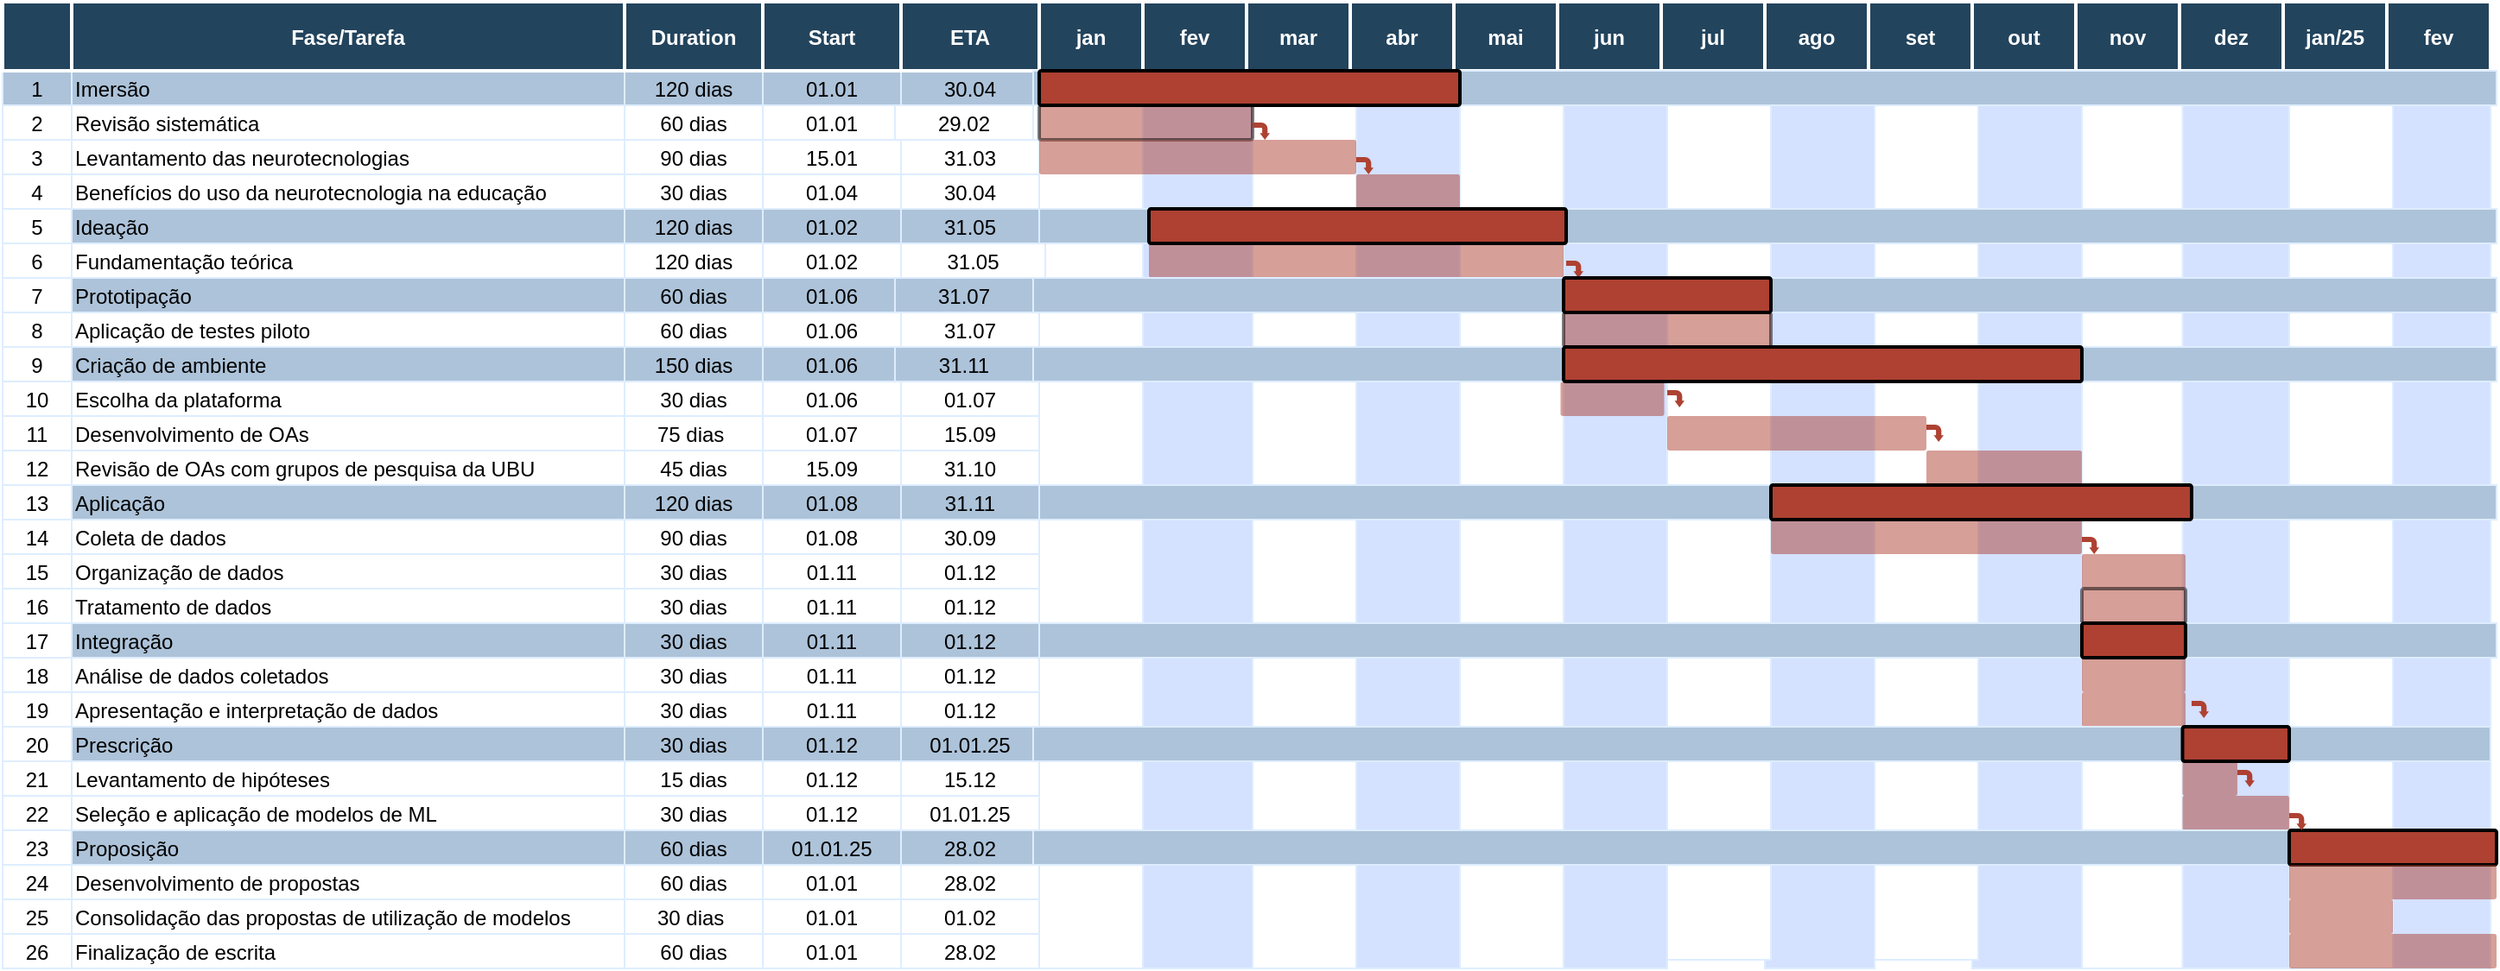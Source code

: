 <mxfile version="24.4.13" type="github">
  <diagram name="Page-1" id="8378b5f6-a2b2-b727-a746-972ab9d02e00">
    <mxGraphModel dx="1416" dy="569" grid="1" gridSize="10" guides="1" tooltips="1" connect="0" arrows="1" fold="1" page="1" pageScale="1.5" pageWidth="1169" pageHeight="827" background="none" math="0" shadow="0">
      <root>
        <mxCell id="0" />
        <mxCell id="1" parent="0" />
        <mxCell id="cZTDBIfIK9NzQ80qIvA7-331" value="" style="strokeColor=#DEEDFF;fillColor=#D4E1FF" vertex="1" parent="1">
          <mxGeometry x="1466.5" y="380" width="60" height="520" as="geometry" />
        </mxCell>
        <mxCell id="cZTDBIfIK9NzQ80qIvA7-329" value="" style="strokeColor=#DEEDFF" vertex="1" parent="1">
          <mxGeometry x="1406.5" y="380" width="63.5" height="520" as="geometry" />
        </mxCell>
        <mxCell id="cZTDBIfIK9NzQ80qIvA7-330" value="" style="strokeColor=#DEEDFF;fillColor=#D4E1FF" vertex="1" parent="1">
          <mxGeometry x="1348.25" y="380" width="61.75" height="520" as="geometry" />
        </mxCell>
        <mxCell id="cZTDBIfIK9NzQ80qIvA7-328" value="" style="strokeColor=#DEEDFF" vertex="1" parent="1">
          <mxGeometry x="1284.75" y="380" width="63.5" height="520" as="geometry" />
        </mxCell>
        <mxCell id="cZTDBIfIK9NzQ80qIvA7-327" value="" style="strokeColor=#DEEDFF;fillColor=#D4E1FF" vertex="1" parent="1">
          <mxGeometry x="1226.5" y="380" width="63.5" height="520" as="geometry" />
        </mxCell>
        <mxCell id="cZTDBIfIK9NzQ80qIvA7-286" value="" style="strokeColor=#DEEDFF" vertex="1" parent="1">
          <mxGeometry x="1166.5" y="375" width="63.5" height="520" as="geometry" />
        </mxCell>
        <mxCell id="cZTDBIfIK9NzQ80qIvA7-289" value="" style="strokeColor=#DEEDFF;fillColor=#D4E1FF" vertex="1" parent="1">
          <mxGeometry x="1106.5" y="380" width="63.5" height="520" as="geometry" />
        </mxCell>
        <mxCell id="cZTDBIfIK9NzQ80qIvA7-285" value="" style="strokeColor=#DEEDFF" vertex="1" parent="1">
          <mxGeometry x="1046.5" y="375" width="63.5" height="520" as="geometry" />
        </mxCell>
        <mxCell id="cZTDBIfIK9NzQ80qIvA7-288" value="" style="strokeColor=#DEEDFF;fillColor=#D4E1FF" vertex="1" parent="1">
          <mxGeometry x="986.5" y="380" width="63.5" height="520" as="geometry" />
        </mxCell>
        <mxCell id="cZTDBIfIK9NzQ80qIvA7-284" value="" style="strokeColor=#DEEDFF" vertex="1" parent="1">
          <mxGeometry x="926.5" y="380" width="63.5" height="520" as="geometry" />
        </mxCell>
        <mxCell id="cZTDBIfIK9NzQ80qIvA7-287" value="" style="strokeColor=#DEEDFF;fillColor=#D4E1FF" vertex="1" parent="1">
          <mxGeometry x="866.5" y="380" width="63.5" height="520" as="geometry" />
        </mxCell>
        <mxCell id="cZTDBIfIK9NzQ80qIvA7-283" value="" style="strokeColor=#DEEDFF" vertex="1" parent="1">
          <mxGeometry x="806.5" y="380" width="63.5" height="520" as="geometry" />
        </mxCell>
        <mxCell id="63" value="1" style="strokeColor=#DEEDFF;fillColor=#ADC3D9" parent="1" vertex="1">
          <mxGeometry x="86.5" y="380" width="40" height="20" as="geometry" />
        </mxCell>
        <mxCell id="64" value="Imersão" style="align=left;strokeColor=#DEEDFF;fillColor=#ADC3D9" parent="1" vertex="1">
          <mxGeometry x="126.5" y="380" width="320" height="20" as="geometry" />
        </mxCell>
        <mxCell id="65" value="120 dias" style="strokeColor=#DEEDFF;fillColor=#ADC3D9" parent="1" vertex="1">
          <mxGeometry x="446.5" y="380" width="80.0" height="20" as="geometry" />
        </mxCell>
        <mxCell id="66" value="01.01" style="strokeColor=#DEEDFF;fillColor=#ADC3D9" parent="1" vertex="1">
          <mxGeometry x="526.5" y="380" width="80.0" height="20" as="geometry" />
        </mxCell>
        <mxCell id="67" value="30.04" style="strokeColor=#DEEDFF;fillColor=#ADC3D9" parent="1" vertex="1">
          <mxGeometry x="606.5" y="380.0" width="80.0" height="20" as="geometry" />
        </mxCell>
        <mxCell id="68" value="" style="strokeColor=#DEEDFF" parent="1" vertex="1">
          <mxGeometry x="686.5" y="380" width="63.5" height="520" as="geometry" />
        </mxCell>
        <mxCell id="74" value="3" style="strokeColor=#DEEDFF" parent="1" vertex="1">
          <mxGeometry x="86.5" y="420.0" width="40" height="20" as="geometry" />
        </mxCell>
        <mxCell id="75" value="Levantamento das neurotecnologias" style="align=left;strokeColor=#DEEDFF" parent="1" vertex="1">
          <mxGeometry x="126.5" y="420.0" width="320.0" height="20.0" as="geometry" />
        </mxCell>
        <mxCell id="76" value="90 dias" style="strokeColor=#DEEDFF" parent="1" vertex="1">
          <mxGeometry x="446.5" y="420.0" width="80.0" height="20" as="geometry" />
        </mxCell>
        <mxCell id="77" value="15.01" style="strokeColor=#DEEDFF" parent="1" vertex="1">
          <mxGeometry x="526.5" y="420.0" width="80.0" height="20" as="geometry" />
        </mxCell>
        <mxCell id="78" value="31.03" style="strokeColor=#DEEDFF" parent="1" vertex="1">
          <mxGeometry x="606.5" y="420" width="80.0" height="20" as="geometry" />
        </mxCell>
        <mxCell id="79" value="4" style="strokeColor=#DEEDFF" parent="1" vertex="1">
          <mxGeometry x="86.5" y="440.0" width="40" height="20" as="geometry" />
        </mxCell>
        <mxCell id="80" value="Benefícios do uso da neurotecnologia na educação" style="align=left;strokeColor=#DEEDFF" parent="1" vertex="1">
          <mxGeometry x="126.5" y="440.0" width="320" height="20" as="geometry" />
        </mxCell>
        <mxCell id="81" value="30 dias" style="strokeColor=#DEEDFF" parent="1" vertex="1">
          <mxGeometry x="446.5" y="440.0" width="80.0" height="20" as="geometry" />
        </mxCell>
        <mxCell id="82" value="01.04" style="strokeColor=#DEEDFF" parent="1" vertex="1">
          <mxGeometry x="526.5" y="440.0" width="80.0" height="20" as="geometry" />
        </mxCell>
        <mxCell id="83" value="30.04" style="strokeColor=#DEEDFF" parent="1" vertex="1">
          <mxGeometry x="606.5" y="440.0" width="80.0" height="20" as="geometry" />
        </mxCell>
        <mxCell id="84" value="5" style="strokeColor=#DEEDFF" parent="1" vertex="1">
          <mxGeometry x="86.5" y="460.0" width="40" height="20" as="geometry" />
        </mxCell>
        <mxCell id="89" value="6" style="strokeColor=#DEEDFF" parent="1" vertex="1">
          <mxGeometry x="86.5" y="480.0" width="40" height="20" as="geometry" />
        </mxCell>
        <mxCell id="91" value="120 dias" style="strokeColor=#DEEDFF" parent="1" vertex="1">
          <mxGeometry x="446.5" y="480.0" width="80.0" height="20" as="geometry" />
        </mxCell>
        <mxCell id="92" value="01.02" style="strokeColor=#DEEDFF" parent="1" vertex="1">
          <mxGeometry x="526.5" y="480.0" width="80.0" height="20" as="geometry" />
        </mxCell>
        <mxCell id="94" value="7" style="strokeColor=#DEEDFF" parent="1" vertex="1">
          <mxGeometry x="86.5" y="500.0" width="40" height="20" as="geometry" />
        </mxCell>
        <mxCell id="99" value="8" style="strokeColor=#DEEDFF" parent="1" vertex="1">
          <mxGeometry x="86.5" y="520.0" width="40" height="20" as="geometry" />
        </mxCell>
        <mxCell id="101" value="60 dias" style="strokeColor=#DEEDFF" parent="1" vertex="1">
          <mxGeometry x="446.5" y="520.0" width="80.0" height="20" as="geometry" />
        </mxCell>
        <mxCell id="102" value="01.06" style="strokeColor=#DEEDFF" parent="1" vertex="1">
          <mxGeometry x="526.5" y="520.0" width="80.0" height="20" as="geometry" />
        </mxCell>
        <mxCell id="103" value="31.07" style="strokeColor=#DEEDFF" parent="1" vertex="1">
          <mxGeometry x="606.5" y="520.0" width="80.0" height="20" as="geometry" />
        </mxCell>
        <mxCell id="109" value="10" style="strokeColor=#DEEDFF" parent="1" vertex="1">
          <mxGeometry x="86.5" y="560.0" width="40" height="20" as="geometry" />
        </mxCell>
        <mxCell id="111" value="30 dias" style="strokeColor=#DEEDFF" parent="1" vertex="1">
          <mxGeometry x="446.5" y="560.0" width="80.0" height="20" as="geometry" />
        </mxCell>
        <mxCell id="112" value="01.06" style="strokeColor=#DEEDFF" parent="1" vertex="1">
          <mxGeometry x="526.5" y="560.0" width="80.0" height="20" as="geometry" />
        </mxCell>
        <mxCell id="113" value="01.07" style="strokeColor=#DEEDFF" parent="1" vertex="1">
          <mxGeometry x="606.5" y="560.0" width="80.0" height="20" as="geometry" />
        </mxCell>
        <mxCell id="114" value="11" style="strokeColor=#DEEDFF" parent="1" vertex="1">
          <mxGeometry x="86.5" y="580.0" width="40" height="20" as="geometry" />
        </mxCell>
        <mxCell id="116" value="75 dias " style="strokeColor=#DEEDFF" parent="1" vertex="1">
          <mxGeometry x="446.5" y="580.0" width="80.0" height="20" as="geometry" />
        </mxCell>
        <mxCell id="117" value="01.07" style="strokeColor=#DEEDFF" parent="1" vertex="1">
          <mxGeometry x="526.5" y="580.0" width="80.0" height="20" as="geometry" />
        </mxCell>
        <mxCell id="118" value="15.09" style="strokeColor=#DEEDFF" parent="1" vertex="1">
          <mxGeometry x="606.5" y="580.0" width="80.0" height="20" as="geometry" />
        </mxCell>
        <mxCell id="119" value="12" style="strokeColor=#DEEDFF" parent="1" vertex="1">
          <mxGeometry x="86.5" y="600.0" width="40" height="20" as="geometry" />
        </mxCell>
        <mxCell id="121" value="45 dias" style="strokeColor=#DEEDFF" parent="1" vertex="1">
          <mxGeometry x="446.5" y="600.0" width="80.0" height="20" as="geometry" />
        </mxCell>
        <mxCell id="122" value="15.09" style="strokeColor=#DEEDFF" parent="1" vertex="1">
          <mxGeometry x="526.5" y="600.0" width="80.0" height="20" as="geometry" />
        </mxCell>
        <mxCell id="123" value="31.10" style="strokeColor=#DEEDFF" parent="1" vertex="1">
          <mxGeometry x="606.5" y="600.0" width="80.0" height="20" as="geometry" />
        </mxCell>
        <mxCell id="124" value="13" style="strokeColor=#DEEDFF" parent="1" vertex="1">
          <mxGeometry x="86.5" y="620.0" width="40" height="20" as="geometry" />
        </mxCell>
        <mxCell id="129" value="14" style="strokeColor=#DEEDFF" parent="1" vertex="1">
          <mxGeometry x="86.5" y="640.0" width="40" height="20" as="geometry" />
        </mxCell>
        <mxCell id="131" value="90 dias" style="strokeColor=#DEEDFF" parent="1" vertex="1">
          <mxGeometry x="446.5" y="640.0" width="80.0" height="20" as="geometry" />
        </mxCell>
        <mxCell id="132" value="01.08" style="strokeColor=#DEEDFF" parent="1" vertex="1">
          <mxGeometry x="526.5" y="640.0" width="80.0" height="20" as="geometry" />
        </mxCell>
        <mxCell id="133" value="30.09" style="strokeColor=#DEEDFF" parent="1" vertex="1">
          <mxGeometry x="606.5" y="640.0" width="80.0" height="20" as="geometry" />
        </mxCell>
        <mxCell id="134" value="15" style="strokeColor=#DEEDFF;fillColor=#FFFFFF" parent="1" vertex="1">
          <mxGeometry x="86.5" y="660.0" width="40" height="20" as="geometry" />
        </mxCell>
        <mxCell id="136" value="30 dias" style="strokeColor=#DEEDFF;fillColor=#FFFFFF" parent="1" vertex="1">
          <mxGeometry x="446.5" y="660.0" width="80.0" height="20" as="geometry" />
        </mxCell>
        <mxCell id="137" value="01.11" style="strokeColor=#DEEDFF;fillColor=#FFFFFF" parent="1" vertex="1">
          <mxGeometry x="526.5" y="660.0" width="80.0" height="20" as="geometry" />
        </mxCell>
        <mxCell id="138" value="01.12" style="strokeColor=#DEEDFF;fillColor=#FFFFFF" parent="1" vertex="1">
          <mxGeometry x="606.5" y="660.0" width="80.0" height="20" as="geometry" />
        </mxCell>
        <mxCell id="144" value="17" style="strokeColor=#DEEDFF" parent="1" vertex="1">
          <mxGeometry x="86.5" y="700.0" width="40" height="20" as="geometry" />
        </mxCell>
        <mxCell id="149" value="18" style="strokeColor=#DEEDFF" parent="1" vertex="1">
          <mxGeometry x="86.5" y="720.0" width="40" height="20" as="geometry" />
        </mxCell>
        <mxCell id="151" value="30 dias" style="strokeColor=#DEEDFF" parent="1" vertex="1">
          <mxGeometry x="446.5" y="720.0" width="80.0" height="20" as="geometry" />
        </mxCell>
        <mxCell id="152" value="01.11" style="strokeColor=#DEEDFF" parent="1" vertex="1">
          <mxGeometry x="526.5" y="720.0" width="80.0" height="20" as="geometry" />
        </mxCell>
        <mxCell id="153" value="01.12" style="strokeColor=#DEEDFF" parent="1" vertex="1">
          <mxGeometry x="606.5" y="720.0" width="80.0" height="20" as="geometry" />
        </mxCell>
        <mxCell id="154" value="19" style="strokeColor=#DEEDFF" parent="1" vertex="1">
          <mxGeometry x="86.5" y="740.0" width="40" height="20" as="geometry" />
        </mxCell>
        <mxCell id="156" value="30 dias" style="strokeColor=#DEEDFF" parent="1" vertex="1">
          <mxGeometry x="446.5" y="740.0" width="80.0" height="20" as="geometry" />
        </mxCell>
        <mxCell id="157" value="01.11" style="strokeColor=#DEEDFF" parent="1" vertex="1">
          <mxGeometry x="526.5" y="740.0" width="80.0" height="20" as="geometry" />
        </mxCell>
        <mxCell id="158" value="01.12" style="strokeColor=#DEEDFF" parent="1" vertex="1">
          <mxGeometry x="606.5" y="740.0" width="80.0" height="20" as="geometry" />
        </mxCell>
        <mxCell id="159" value="20" style="strokeColor=#DEEDFF" parent="1" vertex="1">
          <mxGeometry x="86.5" y="760.0" width="40" height="20" as="geometry" />
        </mxCell>
        <mxCell id="164" value="21" style="strokeColor=#DEEDFF" parent="1" vertex="1">
          <mxGeometry x="86.5" y="780.0" width="40" height="20" as="geometry" />
        </mxCell>
        <mxCell id="166" value="15 dias" style="strokeColor=#DEEDFF" parent="1" vertex="1">
          <mxGeometry x="446.5" y="780.0" width="80.0" height="20" as="geometry" />
        </mxCell>
        <mxCell id="167" value="01.12" style="strokeColor=#DEEDFF" parent="1" vertex="1">
          <mxGeometry x="526.5" y="780.0" width="80.0" height="20" as="geometry" />
        </mxCell>
        <mxCell id="168" value="15.12" style="strokeColor=#DEEDFF" parent="1" vertex="1">
          <mxGeometry x="606.5" y="780.0" width="80.0" height="20" as="geometry" />
        </mxCell>
        <mxCell id="169" value="22" style="strokeColor=#DEEDFF" parent="1" vertex="1">
          <mxGeometry x="86.5" y="800.0" width="40" height="20" as="geometry" />
        </mxCell>
        <mxCell id="171" value="30 dias" style="strokeColor=#DEEDFF" parent="1" vertex="1">
          <mxGeometry x="446.5" y="800.0" width="80.0" height="20" as="geometry" />
        </mxCell>
        <mxCell id="172" value="01.12" style="strokeColor=#DEEDFF" parent="1" vertex="1">
          <mxGeometry x="526.5" y="800.0" width="80.0" height="20" as="geometry" />
        </mxCell>
        <mxCell id="173" value="01.01.25" style="strokeColor=#DEEDFF" parent="1" vertex="1">
          <mxGeometry x="606.5" y="800.0" width="80.0" height="20" as="geometry" />
        </mxCell>
        <mxCell id="174" value="23" style="strokeColor=#DEEDFF" parent="1" vertex="1">
          <mxGeometry x="86.5" y="820.0" width="40" height="20" as="geometry" />
        </mxCell>
        <mxCell id="179" value="24" style="strokeColor=#DEEDFF" parent="1" vertex="1">
          <mxGeometry x="86.5" y="840.0" width="40" height="20" as="geometry" />
        </mxCell>
        <mxCell id="180" value="Levantamento de hipóteses" style="align=left;strokeColor=#DEEDFF" parent="1" vertex="1">
          <mxGeometry x="126.5" y="780.0" width="320.0" height="20" as="geometry" />
        </mxCell>
        <mxCell id="181" value="60 dias" style="strokeColor=#DEEDFF" parent="1" vertex="1">
          <mxGeometry x="446.5" y="840.0" width="80.0" height="20" as="geometry" />
        </mxCell>
        <mxCell id="182" value="01.01" style="strokeColor=#DEEDFF" parent="1" vertex="1">
          <mxGeometry x="526.5" y="840.0" width="80.0" height="20" as="geometry" />
        </mxCell>
        <mxCell id="183" value="28.02" style="strokeColor=#DEEDFF" parent="1" vertex="1">
          <mxGeometry x="606.5" y="840.0" width="80.0" height="20" as="geometry" />
        </mxCell>
        <mxCell id="184" value="25" style="strokeColor=#DEEDFF" parent="1" vertex="1">
          <mxGeometry x="86.5" y="860.0" width="40" height="20" as="geometry" />
        </mxCell>
        <mxCell id="185" value="Seleção e aplicação de modelos de ML" style="align=left;strokeColor=#DEEDFF" parent="1" vertex="1">
          <mxGeometry x="126.5" y="800.0" width="320.0" height="20" as="geometry" />
        </mxCell>
        <mxCell id="186" value="30 dias " style="strokeColor=#DEEDFF" parent="1" vertex="1">
          <mxGeometry x="446.5" y="860.0" width="80.0" height="20" as="geometry" />
        </mxCell>
        <mxCell id="187" value="01.01" style="strokeColor=#DEEDFF" parent="1" vertex="1">
          <mxGeometry x="526.5" y="860.0" width="80.0" height="20" as="geometry" />
        </mxCell>
        <mxCell id="188" value="01.02" style="strokeColor=#DEEDFF" parent="1" vertex="1">
          <mxGeometry x="606.5" y="860.0" width="80.0" height="20" as="geometry" />
        </mxCell>
        <mxCell id="189" value="26" style="strokeColor=#DEEDFF" parent="1" vertex="1">
          <mxGeometry x="86.5" y="880.0" width="40" height="20" as="geometry" />
        </mxCell>
        <mxCell id="190" value="Desenvolvimento de propostas " style="align=left;strokeColor=#DEEDFF" parent="1" vertex="1">
          <mxGeometry x="126.5" y="840.0" width="320.0" height="20" as="geometry" />
        </mxCell>
        <mxCell id="191" value="60 dias" style="strokeColor=#DEEDFF" parent="1" vertex="1">
          <mxGeometry x="446.5" y="880.0" width="80.0" height="20" as="geometry" />
        </mxCell>
        <mxCell id="192" value="01.01" style="strokeColor=#DEEDFF" parent="1" vertex="1">
          <mxGeometry x="526.5" y="880.0" width="80.0" height="20" as="geometry" />
        </mxCell>
        <mxCell id="193" value="28.02" style="strokeColor=#DEEDFF" parent="1" vertex="1">
          <mxGeometry x="606.5" y="880.0" width="80.0" height="20" as="geometry" />
        </mxCell>
        <mxCell id="198" value="" style="strokeColor=#DEEDFF;fillColor=#D4E1FF" parent="1" vertex="1">
          <mxGeometry x="746.5" y="380" width="63.5" height="520" as="geometry" />
        </mxCell>
        <mxCell id="2" value="Fase/Tarefa" style="fillColor=#23445D;strokeColor=#FFFFFF;strokeWidth=2;fontColor=#FFFFFF;fontStyle=1" parent="1" vertex="1">
          <mxGeometry x="126.5" y="340" width="320" height="40" as="geometry" />
        </mxCell>
        <mxCell id="3" value="" style="fillColor=#23445D;strokeColor=#FFFFFF;strokeWidth=2;fontColor=#FFFFFF;fontStyle=1" parent="1" vertex="1">
          <mxGeometry x="86.5" y="340" width="40" height="40" as="geometry" />
        </mxCell>
        <mxCell id="4" value="jan" style="fillColor=#23445D;strokeColor=#FFFFFF;strokeWidth=2;fontColor=#FFFFFF;fontStyle=1" parent="1" vertex="1">
          <mxGeometry x="686.5" y="340" width="60" height="40" as="geometry" />
        </mxCell>
        <mxCell id="12" value="Duration" style="fillColor=#23445D;strokeColor=#FFFFFF;strokeWidth=2;fontColor=#FFFFFF;fontStyle=1" parent="1" vertex="1">
          <mxGeometry x="446.5" y="340.0" width="80.0" height="40.0" as="geometry" />
        </mxCell>
        <mxCell id="13" value="Start" style="fillColor=#23445D;strokeColor=#FFFFFF;strokeWidth=2;fontColor=#FFFFFF;fontStyle=1" parent="1" vertex="1">
          <mxGeometry x="526.5" y="340.0" width="80.0" height="40.0" as="geometry" />
        </mxCell>
        <mxCell id="14" value="ETA" style="fillColor=#23445D;strokeColor=#FFFFFF;strokeWidth=2;fontColor=#FFFFFF;fontStyle=1" parent="1" vertex="1">
          <mxGeometry x="606.5" y="340.0" width="80.0" height="40.0" as="geometry" />
        </mxCell>
        <mxCell id="15" value="fev" style="fillColor=#23445D;strokeColor=#FFFFFF;strokeWidth=2;fontColor=#FFFFFF;fontStyle=1" parent="1" vertex="1">
          <mxGeometry x="746.5" y="340" width="60" height="40" as="geometry" />
        </mxCell>
        <mxCell id="23" value="mar" style="fillColor=#23445D;strokeColor=#FFFFFF;strokeWidth=2;fontColor=#FFFFFF;fontStyle=1" parent="1" vertex="1">
          <mxGeometry x="806.5" y="340" width="60" height="40" as="geometry" />
        </mxCell>
        <mxCell id="31" value="abr" style="fillColor=#23445D;strokeColor=#FFFFFF;strokeWidth=2;fontColor=#FFFFFF;fontStyle=1" parent="1" vertex="1">
          <mxGeometry x="866.5" y="340" width="60" height="40" as="geometry" />
        </mxCell>
        <mxCell id="39" value="mai" style="fillColor=#23445D;strokeColor=#FFFFFF;strokeWidth=2;fontColor=#FFFFFF;fontStyle=1" parent="1" vertex="1">
          <mxGeometry x="926.5" y="340" width="60" height="40" as="geometry" />
        </mxCell>
        <mxCell id="47" value="jun" style="fillColor=#23445D;strokeColor=#FFFFFF;strokeWidth=2;fontColor=#FFFFFF;fontStyle=1" parent="1" vertex="1">
          <mxGeometry x="986.5" y="340" width="60" height="40" as="geometry" />
        </mxCell>
        <mxCell id="55" value="jul" style="fillColor=#23445D;strokeColor=#FFFFFF;strokeWidth=2;fontColor=#FFFFFF;fontStyle=1" parent="1" vertex="1">
          <mxGeometry x="1046.5" y="340" width="60" height="40" as="geometry" />
        </mxCell>
        <mxCell id="242" value="" style="shape=mxgraph.flowchart.process;fillColor=#AE4132;strokeColor=#000000;strokeWidth=2;opacity=50" parent="1" vertex="1">
          <mxGeometry x="686.5" y="400" width="123.5" height="20" as="geometry" />
        </mxCell>
        <mxCell id="243" value="" style="shape=mxgraph.arrows.bent_right_arrow;fillColor=#AE4132;strokeColor=none;strokeWidth=2;direction=south" parent="1" vertex="1">
          <mxGeometry x="870.0" y="430.0" width="10.0" height="10.0" as="geometry" />
        </mxCell>
        <mxCell id="244" value="" style="shape=mxgraph.flowchart.process;fillColor=#AE4132;strokeColor=none;strokeWidth=2;opacity=50" parent="1" vertex="1">
          <mxGeometry x="686.5" y="420" width="183.5" height="20" as="geometry" />
        </mxCell>
        <mxCell id="245" value="" style="shape=mxgraph.flowchart.process;fillColor=#AE4132;strokeColor=none;strokeWidth=2;opacity=50" parent="1" vertex="1">
          <mxGeometry x="870" y="440" width="60" height="20" as="geometry" />
        </mxCell>
        <mxCell id="252" value="" style="shape=mxgraph.flowchart.process;fillColor=#AE4132;strokeColor=none;strokeWidth=2;opacity=50" parent="1" vertex="1">
          <mxGeometry x="750" y="480" width="240" height="20" as="geometry" />
        </mxCell>
        <mxCell id="253" value="" style="shape=mxgraph.arrows.bent_right_arrow;fillColor=#AE4132;strokeColor=none;strokeWidth=2;direction=south" parent="1" vertex="1">
          <mxGeometry x="991.5" y="490.0" width="10.0" height="10.0" as="geometry" />
        </mxCell>
        <mxCell id="256" value="" style="shape=mxgraph.flowchart.process;fillColor=#AE4132;strokeColor=#000000;strokeWidth=2;opacity=50" parent="1" vertex="1">
          <mxGeometry x="990" y="520" width="120" height="20" as="geometry" />
        </mxCell>
        <mxCell id="257" value="" style="shape=mxgraph.flowchart.process;fillColor=#AE4132;strokeColor=none;strokeWidth=2;opacity=50" parent="1" vertex="1">
          <mxGeometry x="988.25" y="560" width="60" height="20" as="geometry" />
        </mxCell>
        <mxCell id="258" value="" style="shape=mxgraph.flowchart.process;fillColor=#AE4132;strokeColor=none;strokeWidth=2;opacity=50" parent="1" vertex="1">
          <mxGeometry x="1050" y="580" width="150" height="20" as="geometry" />
        </mxCell>
        <mxCell id="259" value="" style="shape=mxgraph.flowchart.process;fillColor=#AE4132;strokeColor=none;strokeWidth=2;opacity=50" parent="1" vertex="1">
          <mxGeometry x="1200" y="600" width="90" height="20" as="geometry" />
        </mxCell>
        <mxCell id="260" value="" style="shape=mxgraph.flowchart.process;fillColor=#AE4132;strokeColor=none;strokeWidth=2;opacity=50" parent="1" vertex="1">
          <mxGeometry x="1110" y="640" width="180" height="20" as="geometry" />
        </mxCell>
        <mxCell id="261" value="" style="shape=mxgraph.flowchart.process;fillColor=#AE4132;strokeColor=none;strokeWidth=2;opacity=50" parent="1" vertex="1">
          <mxGeometry x="1290" y="660" width="60" height="20" as="geometry" />
        </mxCell>
        <mxCell id="263" value="" style="shape=mxgraph.flowchart.process;fillColor=#AE4132;strokeColor=none;strokeWidth=2;opacity=50" parent="1" vertex="1">
          <mxGeometry x="1290" y="720" width="60" height="20" as="geometry" />
        </mxCell>
        <mxCell id="264" value="" style="shape=mxgraph.flowchart.process;fillColor=#AE4132;strokeColor=none;strokeWidth=2;opacity=50" parent="1" vertex="1">
          <mxGeometry x="1290" y="740" width="60" height="20" as="geometry" />
        </mxCell>
        <mxCell id="265" value="" style="shape=mxgraph.flowchart.process;fillColor=#AE4132;strokeColor=none;strokeWidth=2;opacity=50" parent="1" vertex="1">
          <mxGeometry x="1426.5" y="760.0" width="20.0" height="20.0" as="geometry" />
        </mxCell>
        <mxCell id="266" value="" style="shape=mxgraph.flowchart.process;fillColor=#AE4132;strokeColor=none;strokeWidth=2;opacity=50" parent="1" vertex="1">
          <mxGeometry x="1348.25" y="780" width="31.75" height="20" as="geometry" />
        </mxCell>
        <mxCell id="267" value="" style="shape=mxgraph.flowchart.process;fillColor=#AE4132;strokeColor=none;strokeWidth=2;opacity=50" parent="1" vertex="1">
          <mxGeometry x="1348.25" y="800" width="61.75" height="20" as="geometry" />
        </mxCell>
        <mxCell id="268" value="" style="shape=mxgraph.flowchart.process;fillColor=#AE4132;strokeColor=#000000;strokeWidth=2;opacity=50" parent="1" vertex="1">
          <mxGeometry x="1290" y="680" width="60" height="20" as="geometry" />
        </mxCell>
        <mxCell id="269" value="" style="shape=mxgraph.arrows.bent_right_arrow;fillColor=#AE4132;strokeColor=none;strokeWidth=2;direction=south" parent="1" vertex="1">
          <mxGeometry x="1050.0" y="565.0" width="10.0" height="10.0" as="geometry" />
        </mxCell>
        <mxCell id="270" value="" style="shape=mxgraph.arrows.bent_right_arrow;fillColor=#AE4132;strokeColor=none;strokeWidth=2;direction=south" parent="1" vertex="1">
          <mxGeometry x="1200.0" y="585.0" width="10.0" height="10.0" as="geometry" />
        </mxCell>
        <mxCell id="272" value="" style="shape=mxgraph.arrows.bent_right_arrow;fillColor=#AE4132;strokeColor=none;strokeWidth=2;direction=south" parent="1" vertex="1">
          <mxGeometry x="1306.5" y="630.0" width="10.0" height="10.0" as="geometry" />
        </mxCell>
        <mxCell id="275" value="" style="shape=mxgraph.arrows.bent_right_arrow;fillColor=#AE4132;strokeColor=none;strokeWidth=2;direction=south" parent="1" vertex="1">
          <mxGeometry x="1290.0" y="650.0" width="10.0" height="10.0" as="geometry" />
        </mxCell>
        <mxCell id="276" value="" style="shape=mxgraph.arrows.bent_right_arrow;fillColor=#AE4132;strokeColor=none;strokeWidth=2;direction=south" parent="1" vertex="1">
          <mxGeometry x="1353.5" y="745.0" width="10.0" height="10.0" as="geometry" />
        </mxCell>
        <mxCell id="277" value="" style="shape=mxgraph.arrows.bent_right_arrow;fillColor=#AE4132;strokeColor=none;strokeWidth=2;direction=south" parent="1" vertex="1">
          <mxGeometry x="1446.5" y="770.0" width="10.0" height="10.0" as="geometry" />
        </mxCell>
        <mxCell id="cZTDBIfIK9NzQ80qIvA7-291" value="Ideação" style="align=left;strokeColor=#DEEDFF;fillColor=#ADC3D9" vertex="1" parent="1">
          <mxGeometry x="126.5" y="460" width="320" height="20" as="geometry" />
        </mxCell>
        <mxCell id="cZTDBIfIK9NzQ80qIvA7-292" value="Prototipação" style="align=left;strokeColor=#DEEDFF;fillColor=#ADC3D9" vertex="1" parent="1">
          <mxGeometry x="126.5" y="500" width="320" height="20" as="geometry" />
        </mxCell>
        <mxCell id="cZTDBIfIK9NzQ80qIvA7-293" value="Criação de ambiente" style="align=left;strokeColor=#DEEDFF;fillColor=#ADC3D9" vertex="1" parent="1">
          <mxGeometry x="126.5" y="540" width="320" height="20" as="geometry" />
        </mxCell>
        <mxCell id="cZTDBIfIK9NzQ80qIvA7-294" value="Aplicação" style="align=left;strokeColor=#DEEDFF;fillColor=#ADC3D9" vertex="1" parent="1">
          <mxGeometry x="126.5" y="620" width="320" height="20" as="geometry" />
        </mxCell>
        <mxCell id="cZTDBIfIK9NzQ80qIvA7-295" value="Integração" style="align=left;strokeColor=#DEEDFF;fillColor=#ADC3D9" vertex="1" parent="1">
          <mxGeometry x="126.5" y="700" width="320" height="20" as="geometry" />
        </mxCell>
        <mxCell id="cZTDBIfIK9NzQ80qIvA7-296" value="Prescrição" style="align=left;strokeColor=#DEEDFF;fillColor=#ADC3D9" vertex="1" parent="1">
          <mxGeometry x="126.5" y="760" width="320" height="20" as="geometry" />
        </mxCell>
        <mxCell id="cZTDBIfIK9NzQ80qIvA7-297" value="Proposição" style="align=left;strokeColor=#DEEDFF;fillColor=#ADC3D9" vertex="1" parent="1">
          <mxGeometry x="126.5" y="820" width="320" height="20" as="geometry" />
        </mxCell>
        <mxCell id="cZTDBIfIK9NzQ80qIvA7-298" value="2" style="strokeColor=#DEEDFF" vertex="1" parent="1">
          <mxGeometry x="86.5" y="400.0" width="40" height="20" as="geometry" />
        </mxCell>
        <mxCell id="cZTDBIfIK9NzQ80qIvA7-299" value="9" style="strokeColor=#DEEDFF" vertex="1" parent="1">
          <mxGeometry x="86.5" y="540.0" width="40" height="20" as="geometry" />
        </mxCell>
        <mxCell id="cZTDBIfIK9NzQ80qIvA7-300" value="16" style="strokeColor=#DEEDFF;fillColor=#FFFFFF" vertex="1" parent="1">
          <mxGeometry x="86.5" y="680.0" width="40" height="20" as="geometry" />
        </mxCell>
        <mxCell id="cZTDBIfIK9NzQ80qIvA7-301" value="Revisão sistemática" style="align=left;strokeColor=#DEEDFF" vertex="1" parent="1">
          <mxGeometry x="126.5" y="400.0" width="320.0" height="20.0" as="geometry" />
        </mxCell>
        <mxCell id="cZTDBIfIK9NzQ80qIvA7-302" value="Fundamentação teórica" style="align=left;strokeColor=#DEEDFF" vertex="1" parent="1">
          <mxGeometry x="126.5" y="480.0" width="320" height="20" as="geometry" />
        </mxCell>
        <mxCell id="cZTDBIfIK9NzQ80qIvA7-304" value="Aplicação de testes piloto" style="align=left;strokeColor=#DEEDFF" vertex="1" parent="1">
          <mxGeometry x="126.5" y="520.0" width="320" height="20" as="geometry" />
        </mxCell>
        <mxCell id="cZTDBIfIK9NzQ80qIvA7-305" value="Escolha da plataforma" style="align=left;strokeColor=#DEEDFF" vertex="1" parent="1">
          <mxGeometry x="126.5" y="560.0" width="320" height="20" as="geometry" />
        </mxCell>
        <mxCell id="cZTDBIfIK9NzQ80qIvA7-306" value="Desenvolvimento de OAs" style="align=left;strokeColor=#DEEDFF" vertex="1" parent="1">
          <mxGeometry x="126.5" y="580.0" width="320" height="20" as="geometry" />
        </mxCell>
        <mxCell id="cZTDBIfIK9NzQ80qIvA7-307" value="Revisão de OAs com grupos de pesquisa da UBU " style="align=left;strokeColor=#DEEDFF" vertex="1" parent="1">
          <mxGeometry x="126.5" y="600.0" width="320" height="20" as="geometry" />
        </mxCell>
        <mxCell id="cZTDBIfIK9NzQ80qIvA7-308" value="Coleta de dados" style="align=left;strokeColor=#DEEDFF" vertex="1" parent="1">
          <mxGeometry x="126.5" y="640.0" width="320" height="20" as="geometry" />
        </mxCell>
        <mxCell id="cZTDBIfIK9NzQ80qIvA7-309" value="Organização de dados" style="align=left;strokeColor=#DEEDFF" vertex="1" parent="1">
          <mxGeometry x="126.5" y="660.0" width="320" height="20" as="geometry" />
        </mxCell>
        <mxCell id="cZTDBIfIK9NzQ80qIvA7-310" value="Tratamento de dados" style="align=left;strokeColor=#DEEDFF" vertex="1" parent="1">
          <mxGeometry x="126.5" y="680.0" width="320" height="20" as="geometry" />
        </mxCell>
        <mxCell id="cZTDBIfIK9NzQ80qIvA7-311" value="Análise de dados coletados" style="align=left;strokeColor=#DEEDFF" vertex="1" parent="1">
          <mxGeometry x="126.5" y="720.0" width="320" height="20" as="geometry" />
        </mxCell>
        <mxCell id="cZTDBIfIK9NzQ80qIvA7-312" value="Apresentação e interpretação de dados " style="align=left;strokeColor=#DEEDFF" vertex="1" parent="1">
          <mxGeometry x="126.5" y="740.0" width="320" height="20" as="geometry" />
        </mxCell>
        <mxCell id="cZTDBIfIK9NzQ80qIvA7-313" value="Consolidação das propostas de utilização de modelos" style="align=left;strokeColor=#DEEDFF" vertex="1" parent="1">
          <mxGeometry x="126.5" y="860.0" width="320.0" height="20" as="geometry" />
        </mxCell>
        <mxCell id="cZTDBIfIK9NzQ80qIvA7-314" value="Finalização de escrita" style="align=left;strokeColor=#DEEDFF" vertex="1" parent="1">
          <mxGeometry x="126.5" y="880.0" width="320.0" height="20" as="geometry" />
        </mxCell>
        <mxCell id="cZTDBIfIK9NzQ80qIvA7-366" style="edgeStyle=orthogonalEdgeStyle;rounded=0;orthogonalLoop=1;jettySize=auto;html=1;" edge="1" parent="1" source="cZTDBIfIK9NzQ80qIvA7-319" target="cZTDBIfIK9NzQ80qIvA7-289">
          <mxGeometry relative="1" as="geometry" />
        </mxCell>
        <mxCell id="cZTDBIfIK9NzQ80qIvA7-319" value="ago" style="fillColor=#23445D;strokeColor=#FFFFFF;strokeWidth=2;fontColor=#FFFFFF;fontStyle=1" vertex="1" parent="1">
          <mxGeometry x="1106.5" y="340" width="60" height="40" as="geometry" />
        </mxCell>
        <mxCell id="cZTDBIfIK9NzQ80qIvA7-320" value="set" style="fillColor=#23445D;strokeColor=#FFFFFF;strokeWidth=2;fontColor=#FFFFFF;fontStyle=1" vertex="1" parent="1">
          <mxGeometry x="1166.5" y="340" width="60" height="40" as="geometry" />
        </mxCell>
        <mxCell id="cZTDBIfIK9NzQ80qIvA7-321" value="out" style="fillColor=#23445D;strokeColor=#FFFFFF;strokeWidth=2;fontColor=#FFFFFF;fontStyle=1" vertex="1" parent="1">
          <mxGeometry x="1226.5" y="340" width="60" height="40" as="geometry" />
        </mxCell>
        <mxCell id="cZTDBIfIK9NzQ80qIvA7-322" value="nov" style="fillColor=#23445D;strokeColor=#FFFFFF;strokeWidth=2;fontColor=#FFFFFF;fontStyle=1" vertex="1" parent="1">
          <mxGeometry x="1286.5" y="340" width="60" height="40" as="geometry" />
        </mxCell>
        <mxCell id="cZTDBIfIK9NzQ80qIvA7-323" value="dez" style="fillColor=#23445D;strokeColor=#FFFFFF;strokeWidth=2;fontColor=#FFFFFF;fontStyle=1" vertex="1" parent="1">
          <mxGeometry x="1346.5" y="340" width="60" height="40" as="geometry" />
        </mxCell>
        <mxCell id="cZTDBIfIK9NzQ80qIvA7-325" value="jan/25" style="fillColor=#23445D;strokeColor=#FFFFFF;strokeWidth=2;fontColor=#FFFFFF;fontStyle=1" vertex="1" parent="1">
          <mxGeometry x="1406.5" y="340" width="60" height="40" as="geometry" />
        </mxCell>
        <mxCell id="cZTDBIfIK9NzQ80qIvA7-326" value="fev" style="fillColor=#23445D;strokeColor=#FFFFFF;strokeWidth=2;fontColor=#FFFFFF;fontStyle=1" vertex="1" parent="1">
          <mxGeometry x="1466.5" y="340" width="60" height="40" as="geometry" />
        </mxCell>
        <mxCell id="cZTDBIfIK9NzQ80qIvA7-338" value="31.11" style="strokeColor=#DEEDFF;fillColor=#ADC3D9" vertex="1" parent="1">
          <mxGeometry x="606.5" y="620" width="80.0" height="20" as="geometry" />
        </mxCell>
        <mxCell id="cZTDBIfIK9NzQ80qIvA7-339" value="01.08" style="strokeColor=#DEEDFF;fillColor=#ADC3D9" vertex="1" parent="1">
          <mxGeometry x="526.5" y="620" width="80.0" height="20" as="geometry" />
        </mxCell>
        <mxCell id="cZTDBIfIK9NzQ80qIvA7-340" value="120 dias" style="strokeColor=#DEEDFF;fillColor=#ADC3D9" vertex="1" parent="1">
          <mxGeometry x="446.5" y="620" width="80.0" height="20" as="geometry" />
        </mxCell>
        <mxCell id="cZTDBIfIK9NzQ80qIvA7-341" value="01.12" style="strokeColor=#DEEDFF;fillColor=#ADC3D9" vertex="1" parent="1">
          <mxGeometry x="606.5" y="700" width="80.0" height="20" as="geometry" />
        </mxCell>
        <mxCell id="cZTDBIfIK9NzQ80qIvA7-342" value="01.11" style="strokeColor=#DEEDFF;fillColor=#ADC3D9" vertex="1" parent="1">
          <mxGeometry x="526.5" y="700" width="80.0" height="20" as="geometry" />
        </mxCell>
        <mxCell id="cZTDBIfIK9NzQ80qIvA7-343" value="30 dias" style="strokeColor=#DEEDFF;fillColor=#ADC3D9" vertex="1" parent="1">
          <mxGeometry x="446.5" y="700" width="80.0" height="20" as="geometry" />
        </mxCell>
        <mxCell id="cZTDBIfIK9NzQ80qIvA7-344" value="01.01.25" style="strokeColor=#DEEDFF;fillColor=#ADC3D9" vertex="1" parent="1">
          <mxGeometry x="606.5" y="760" width="80.0" height="20" as="geometry" />
        </mxCell>
        <mxCell id="cZTDBIfIK9NzQ80qIvA7-345" value="01.12" style="strokeColor=#DEEDFF;fillColor=#ADC3D9" vertex="1" parent="1">
          <mxGeometry x="526.5" y="760" width="80.0" height="20" as="geometry" />
        </mxCell>
        <mxCell id="cZTDBIfIK9NzQ80qIvA7-346" value="30 dias" style="strokeColor=#DEEDFF;fillColor=#ADC3D9" vertex="1" parent="1">
          <mxGeometry x="446.5" y="760" width="80.0" height="20" as="geometry" />
        </mxCell>
        <mxCell id="cZTDBIfIK9NzQ80qIvA7-347" value="28.02" style="strokeColor=#DEEDFF;fillColor=#ADC3D9" vertex="1" parent="1">
          <mxGeometry x="606.5" y="820" width="80.0" height="20" as="geometry" />
        </mxCell>
        <mxCell id="cZTDBIfIK9NzQ80qIvA7-348" value="01.01.25" style="strokeColor=#DEEDFF;fillColor=#ADC3D9" vertex="1" parent="1">
          <mxGeometry x="526.5" y="820" width="80.0" height="20" as="geometry" />
        </mxCell>
        <mxCell id="cZTDBIfIK9NzQ80qIvA7-349" value="60 dias" style="strokeColor=#DEEDFF;fillColor=#ADC3D9" vertex="1" parent="1">
          <mxGeometry x="446.5" y="820" width="80.0" height="20" as="geometry" />
        </mxCell>
        <mxCell id="cZTDBIfIK9NzQ80qIvA7-350" value="150 dias" style="strokeColor=#DEEDFF;fillColor=#ADC3D9" vertex="1" parent="1">
          <mxGeometry x="446.5" y="540" width="80.0" height="20" as="geometry" />
        </mxCell>
        <mxCell id="cZTDBIfIK9NzQ80qIvA7-351" value="01.06" style="strokeColor=#DEEDFF;fillColor=#ADC3D9" vertex="1" parent="1">
          <mxGeometry x="526.5" y="540" width="80.0" height="20" as="geometry" />
        </mxCell>
        <mxCell id="cZTDBIfIK9NzQ80qIvA7-352" value="31.11" style="strokeColor=#DEEDFF;fillColor=#ADC3D9" vertex="1" parent="1">
          <mxGeometry x="603.0" y="540" width="80.0" height="20" as="geometry" />
        </mxCell>
        <mxCell id="cZTDBIfIK9NzQ80qIvA7-353" value="60 dias" style="strokeColor=#DEEDFF;fillColor=#ADC3D9" vertex="1" parent="1">
          <mxGeometry x="446.5" y="500" width="80.0" height="20" as="geometry" />
        </mxCell>
        <mxCell id="cZTDBIfIK9NzQ80qIvA7-354" value="01.06" style="strokeColor=#DEEDFF;fillColor=#ADC3D9" vertex="1" parent="1">
          <mxGeometry x="526.5" y="500" width="80.0" height="20" as="geometry" />
        </mxCell>
        <mxCell id="cZTDBIfIK9NzQ80qIvA7-355" value="31.07" style="strokeColor=#DEEDFF;fillColor=#ADC3D9" vertex="1" parent="1">
          <mxGeometry x="603.0" y="500" width="80.0" height="20" as="geometry" />
        </mxCell>
        <mxCell id="cZTDBIfIK9NzQ80qIvA7-356" value="120 dias" style="strokeColor=#DEEDFF;fillColor=#ADC3D9" vertex="1" parent="1">
          <mxGeometry x="446.5" y="460" width="80.0" height="20" as="geometry" />
        </mxCell>
        <mxCell id="cZTDBIfIK9NzQ80qIvA7-357" value="01.02" style="strokeColor=#DEEDFF;fillColor=#ADC3D9" vertex="1" parent="1">
          <mxGeometry x="526.5" y="460" width="80.0" height="20" as="geometry" />
        </mxCell>
        <mxCell id="cZTDBIfIK9NzQ80qIvA7-360" value="" style="shape=mxgraph.arrows.bent_right_arrow;fillColor=#AE4132;strokeColor=none;strokeWidth=2;direction=south" vertex="1" parent="1">
          <mxGeometry x="810.0" y="410.0" width="10.0" height="10.0" as="geometry" />
        </mxCell>
        <mxCell id="93" value="31.05" style="strokeColor=#DEEDFF" parent="1" vertex="1">
          <mxGeometry x="606.5" y="480" width="83.5" height="20" as="geometry" />
        </mxCell>
        <mxCell id="cZTDBIfIK9NzQ80qIvA7-358" value="31.05" style="strokeColor=#DEEDFF;fillColor=#ADC3D9" vertex="1" parent="1">
          <mxGeometry x="606.5" y="460" width="80.0" height="20" as="geometry" />
        </mxCell>
        <mxCell id="cZTDBIfIK9NzQ80qIvA7-363" value="" style="strokeColor=#DEEDFF;fillColor=#ADC3D9" vertex="1" parent="1">
          <mxGeometry x="683" y="540" width="847" height="20" as="geometry" />
        </mxCell>
        <mxCell id="cZTDBIfIK9NzQ80qIvA7-362" value="" style="shape=mxgraph.flowchart.process;fillColor=#AE4132;strokeColor=#000000;strokeWidth=2;opacity=100" vertex="1" parent="1">
          <mxGeometry x="990" y="540" width="300" height="20" as="geometry" />
        </mxCell>
        <mxCell id="cZTDBIfIK9NzQ80qIvA7-364" value="" style="strokeColor=#DEEDFF;fillColor=#ADC3D9" vertex="1" parent="1">
          <mxGeometry x="683" y="380" width="847" height="20" as="geometry" />
        </mxCell>
        <mxCell id="254" value="" style="shape=mxgraph.flowchart.process;fillColor=#AE4132;strokeColor=#000000;strokeWidth=2;opacity=100" parent="1" vertex="1">
          <mxGeometry x="686.5" y="380" width="243.5" height="20" as="geometry" />
        </mxCell>
        <mxCell id="cZTDBIfIK9NzQ80qIvA7-365" value="" style="strokeColor=#DEEDFF;fillColor=#ADC3D9" vertex="1" parent="1">
          <mxGeometry x="686.5" y="460" width="843.5" height="20" as="geometry" />
        </mxCell>
        <mxCell id="cZTDBIfIK9NzQ80qIvA7-359" value="" style="shape=mxgraph.flowchart.process;fillColor=#AE4132;strokeColor=#000000;strokeWidth=2;opacity=100" vertex="1" parent="1">
          <mxGeometry x="750" y="460" width="241.5" height="20" as="geometry" />
        </mxCell>
        <mxCell id="cZTDBIfIK9NzQ80qIvA7-367" value="" style="strokeColor=#DEEDFF;fillColor=#ADC3D9" vertex="1" parent="1">
          <mxGeometry x="683" y="500" width="847" height="20" as="geometry" />
        </mxCell>
        <mxCell id="cZTDBIfIK9NzQ80qIvA7-332" value="" style="shape=mxgraph.flowchart.process;fillColor=#AE4132;strokeColor=#000000;strokeWidth=2;opacity=100" vertex="1" parent="1">
          <mxGeometry x="990" y="500" width="120" height="20" as="geometry" />
        </mxCell>
        <mxCell id="cZTDBIfIK9NzQ80qIvA7-368" value="" style="strokeColor=#DEEDFF;fillColor=#ADC3D9" vertex="1" parent="1">
          <mxGeometry x="686.5" y="620" width="843.5" height="20" as="geometry" />
        </mxCell>
        <mxCell id="cZTDBIfIK9NzQ80qIvA7-334" value="" style="shape=mxgraph.flowchart.process;fillColor=#AE4132;strokeColor=#000000;strokeWidth=2;opacity=100" vertex="1" parent="1">
          <mxGeometry x="1110" y="620" width="243.5" height="20" as="geometry" />
        </mxCell>
        <mxCell id="cZTDBIfIK9NzQ80qIvA7-369" value="" style="strokeColor=#DEEDFF;fillColor=#ADC3D9" vertex="1" parent="1">
          <mxGeometry x="686.5" y="700" width="843.5" height="20" as="geometry" />
        </mxCell>
        <mxCell id="cZTDBIfIK9NzQ80qIvA7-335" value="" style="shape=mxgraph.flowchart.process;fillColor=#AE4132;strokeColor=#000000;strokeWidth=2;opacity=100" vertex="1" parent="1">
          <mxGeometry x="1290" y="700" width="60" height="20" as="geometry" />
        </mxCell>
        <mxCell id="cZTDBIfIK9NzQ80qIvA7-370" value="" style="strokeColor=#DEEDFF;fillColor=#ADC3D9" vertex="1" parent="1">
          <mxGeometry x="683" y="760" width="843.5" height="20" as="geometry" />
        </mxCell>
        <mxCell id="cZTDBIfIK9NzQ80qIvA7-336" value="" style="shape=mxgraph.flowchart.process;fillColor=#AE4132;strokeColor=#000000;strokeWidth=2;opacity=100" vertex="1" parent="1">
          <mxGeometry x="1348.25" y="760" width="61.75" height="20" as="geometry" />
        </mxCell>
        <mxCell id="cZTDBIfIK9NzQ80qIvA7-371" value="" style="shape=mxgraph.arrows.bent_right_arrow;fillColor=#AE4132;strokeColor=none;strokeWidth=2;direction=south" vertex="1" parent="1">
          <mxGeometry x="1380.0" y="785.0" width="10.0" height="10.0" as="geometry" />
        </mxCell>
        <mxCell id="cZTDBIfIK9NzQ80qIvA7-372" value="" style="strokeColor=#DEEDFF;fillColor=#ADC3D9" vertex="1" parent="1">
          <mxGeometry x="683" y="820" width="843.5" height="20" as="geometry" />
        </mxCell>
        <mxCell id="cZTDBIfIK9NzQ80qIvA7-337" value="" style="shape=mxgraph.flowchart.process;fillColor=#AE4132;strokeColor=#000000;strokeWidth=2;opacity=100" vertex="1" parent="1">
          <mxGeometry x="1410" y="820" width="120" height="20" as="geometry" />
        </mxCell>
        <mxCell id="cZTDBIfIK9NzQ80qIvA7-373" value="" style="shape=mxgraph.arrows.bent_right_arrow;fillColor=#AE4132;strokeColor=none;strokeWidth=2;direction=south" vertex="1" parent="1">
          <mxGeometry x="1410.0" y="810.0" width="10.0" height="10.0" as="geometry" />
        </mxCell>
        <mxCell id="cZTDBIfIK9NzQ80qIvA7-374" value="" style="shape=mxgraph.flowchart.process;fillColor=#AE4132;strokeColor=none;strokeWidth=2;opacity=50" vertex="1" parent="1">
          <mxGeometry x="1410" y="840" width="120" height="20" as="geometry" />
        </mxCell>
        <mxCell id="cZTDBIfIK9NzQ80qIvA7-375" value="" style="shape=mxgraph.flowchart.process;fillColor=#AE4132;strokeColor=none;strokeWidth=2;opacity=50" vertex="1" parent="1">
          <mxGeometry x="1410" y="860" width="60" height="20" as="geometry" />
        </mxCell>
        <mxCell id="cZTDBIfIK9NzQ80qIvA7-376" value="" style="shape=mxgraph.flowchart.process;fillColor=#AE4132;strokeColor=none;strokeWidth=2;opacity=50" vertex="1" parent="1">
          <mxGeometry x="1410" y="880" width="120" height="20" as="geometry" />
        </mxCell>
        <mxCell id="cZTDBIfIK9NzQ80qIvA7-377" value="60 dias" style="strokeColor=#DEEDFF" vertex="1" parent="1">
          <mxGeometry x="446.5" y="400.0" width="80.0" height="20" as="geometry" />
        </mxCell>
        <mxCell id="cZTDBIfIK9NzQ80qIvA7-378" value="01.01" style="strokeColor=#DEEDFF" vertex="1" parent="1">
          <mxGeometry x="526.5" y="400.0" width="80.0" height="20" as="geometry" />
        </mxCell>
        <mxCell id="cZTDBIfIK9NzQ80qIvA7-379" value="29.02" style="strokeColor=#DEEDFF" vertex="1" parent="1">
          <mxGeometry x="603.0" y="400.0" width="80.0" height="20" as="geometry" />
        </mxCell>
        <mxCell id="cZTDBIfIK9NzQ80qIvA7-380" value="30 dias" style="strokeColor=#DEEDFF;fillColor=#FFFFFF" vertex="1" parent="1">
          <mxGeometry x="446.5" y="680.0" width="80.0" height="20" as="geometry" />
        </mxCell>
        <mxCell id="cZTDBIfIK9NzQ80qIvA7-381" value="01.11" style="strokeColor=#DEEDFF;fillColor=#FFFFFF" vertex="1" parent="1">
          <mxGeometry x="526.5" y="680.0" width="80.0" height="20" as="geometry" />
        </mxCell>
        <mxCell id="cZTDBIfIK9NzQ80qIvA7-382" value="01.12" style="strokeColor=#DEEDFF;fillColor=#FFFFFF" vertex="1" parent="1">
          <mxGeometry x="606.5" y="680.0" width="80.0" height="20" as="geometry" />
        </mxCell>
      </root>
    </mxGraphModel>
  </diagram>
</mxfile>
